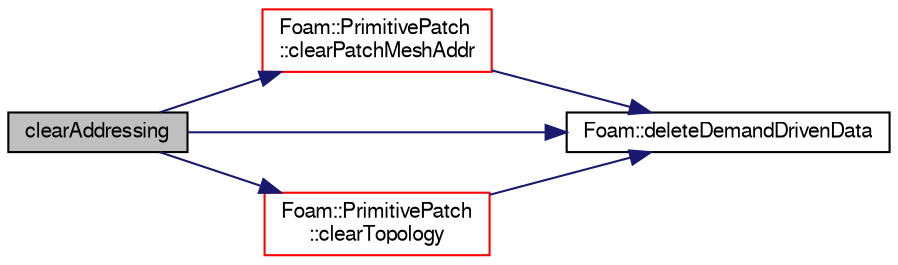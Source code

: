 digraph "clearAddressing"
{
  bgcolor="transparent";
  edge [fontname="FreeSans",fontsize="10",labelfontname="FreeSans",labelfontsize="10"];
  node [fontname="FreeSans",fontsize="10",shape=record];
  rankdir="LR";
  Node1 [label="clearAddressing",height=0.2,width=0.4,color="black", fillcolor="grey75", style="filled" fontcolor="black"];
  Node1 -> Node2 [color="midnightblue",fontsize="10",style="solid",fontname="FreeSans"];
  Node2 [label="Foam::PrimitivePatch\l::clearPatchMeshAddr",height=0.2,width=0.4,color="red",URL="$a01914.html#adce7b0b57a3bbab0d02ee8592687eff1"];
  Node2 -> Node3 [color="midnightblue",fontsize="10",style="solid",fontname="FreeSans"];
  Node3 [label="Foam::deleteDemandDrivenData",height=0.2,width=0.4,color="black",URL="$a10237.html#a676ff999562d389fd174d693e17d230a"];
  Node1 -> Node4 [color="midnightblue",fontsize="10",style="solid",fontname="FreeSans"];
  Node4 [label="Foam::PrimitivePatch\l::clearTopology",height=0.2,width=0.4,color="red",URL="$a01914.html#a7bf396cb5f889f9d774acbbbfcdd83e0"];
  Node4 -> Node3 [color="midnightblue",fontsize="10",style="solid",fontname="FreeSans"];
  Node1 -> Node3 [color="midnightblue",fontsize="10",style="solid",fontname="FreeSans"];
}

